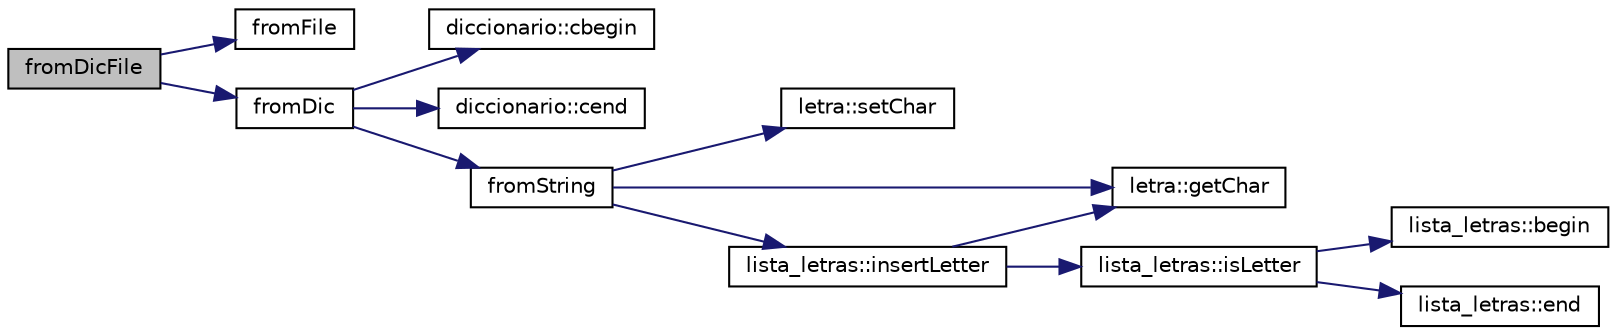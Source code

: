 digraph "fromDicFile"
{
  edge [fontname="Helvetica",fontsize="10",labelfontname="Helvetica",labelfontsize="10"];
  node [fontname="Helvetica",fontsize="10",shape=record];
  rankdir="LR";
  Node10 [label="fromDicFile",height=0.2,width=0.4,color="black", fillcolor="grey75", style="filled", fontcolor="black"];
  Node10 -> Node11 [color="midnightblue",fontsize="10",style="solid",fontname="Helvetica"];
  Node11 [label="fromFile",height=0.2,width=0.4,color="black", fillcolor="white", style="filled",URL="$diccionario_8h.html#abde7585dad6e5e486d904829e2153c2f",tooltip="Crea un diccionario a partir de un archivo. "];
  Node10 -> Node12 [color="midnightblue",fontsize="10",style="solid",fontname="Helvetica"];
  Node12 [label="fromDic",height=0.2,width=0.4,color="black", fillcolor="white", style="filled",URL="$lista__letras_8cpp.html#a866da14f5228e87f4b4d0e337b0df7ff",tooltip="Crea una lista a partir de un diccionario. "];
  Node12 -> Node13 [color="midnightblue",fontsize="10",style="solid",fontname="Helvetica"];
  Node13 [label="diccionario::cbegin",height=0.2,width=0.4,color="black", fillcolor="white", style="filled",URL="$classdiccionario.html#ae0fef8f7cb621da3fc1dc73e20fc4749",tooltip="Iterador constante al inicio del diccionario. "];
  Node12 -> Node14 [color="midnightblue",fontsize="10",style="solid",fontname="Helvetica"];
  Node14 [label="diccionario::cend",height=0.2,width=0.4,color="black", fillcolor="white", style="filled",URL="$classdiccionario.html#ac000fe2dbf66b9f509ab8727d36fc185",tooltip="Iterador constante al final del diccionario. "];
  Node12 -> Node15 [color="midnightblue",fontsize="10",style="solid",fontname="Helvetica"];
  Node15 [label="fromString",height=0.2,width=0.4,color="black", fillcolor="white", style="filled",URL="$lista__letras_8cpp.html#a7742cbd8a4d8244f44deb8fb8433ee40",tooltip="Crea una lista a partir de una cadena de caracteres. "];
  Node15 -> Node16 [color="midnightblue",fontsize="10",style="solid",fontname="Helvetica"];
  Node16 [label="letra::setChar",height=0.2,width=0.4,color="black", fillcolor="white", style="filled",URL="$classletra.html#a21a9ef6f3dff0d3670967e1999c45e21",tooltip="Cambia el caracter de una letra dada. "];
  Node15 -> Node17 [color="midnightblue",fontsize="10",style="solid",fontname="Helvetica"];
  Node17 [label="letra::getChar",height=0.2,width=0.4,color="black", fillcolor="white", style="filled",URL="$classletra.html#a6e77e64d74807aec19a6383e47b5321c",tooltip="Consulta el caracter de la letra. "];
  Node15 -> Node18 [color="midnightblue",fontsize="10",style="solid",fontname="Helvetica"];
  Node18 [label="lista_letras::insertLetter",height=0.2,width=0.4,color="black", fillcolor="white", style="filled",URL="$classlista__letras.html#af1c0e532b13839b862078fc2a1e8a941",tooltip="Añade una letra a la lista. "];
  Node18 -> Node19 [color="midnightblue",fontsize="10",style="solid",fontname="Helvetica"];
  Node19 [label="lista_letras::isLetter",height=0.2,width=0.4,color="black", fillcolor="white", style="filled",URL="$classlista__letras.html#a5d34639ae7839855810f4b0175241efe",tooltip="Comprueba si una letra está en la lista. "];
  Node19 -> Node20 [color="midnightblue",fontsize="10",style="solid",fontname="Helvetica"];
  Node20 [label="lista_letras::begin",height=0.2,width=0.4,color="black", fillcolor="white", style="filled",URL="$classlista__letras.html#a189e5769bfaf78618ad5d525991de201",tooltip="Devuelve un iterador al comienzo de la lista. "];
  Node19 -> Node21 [color="midnightblue",fontsize="10",style="solid",fontname="Helvetica"];
  Node21 [label="lista_letras::end",height=0.2,width=0.4,color="black", fillcolor="white", style="filled",URL="$classlista__letras.html#a73f0bf2b7b320b8d2aa503ab7f1e5421",tooltip="Devuelve un iterador al final de la lista. "];
  Node18 -> Node17 [color="midnightblue",fontsize="10",style="solid",fontname="Helvetica"];
}
